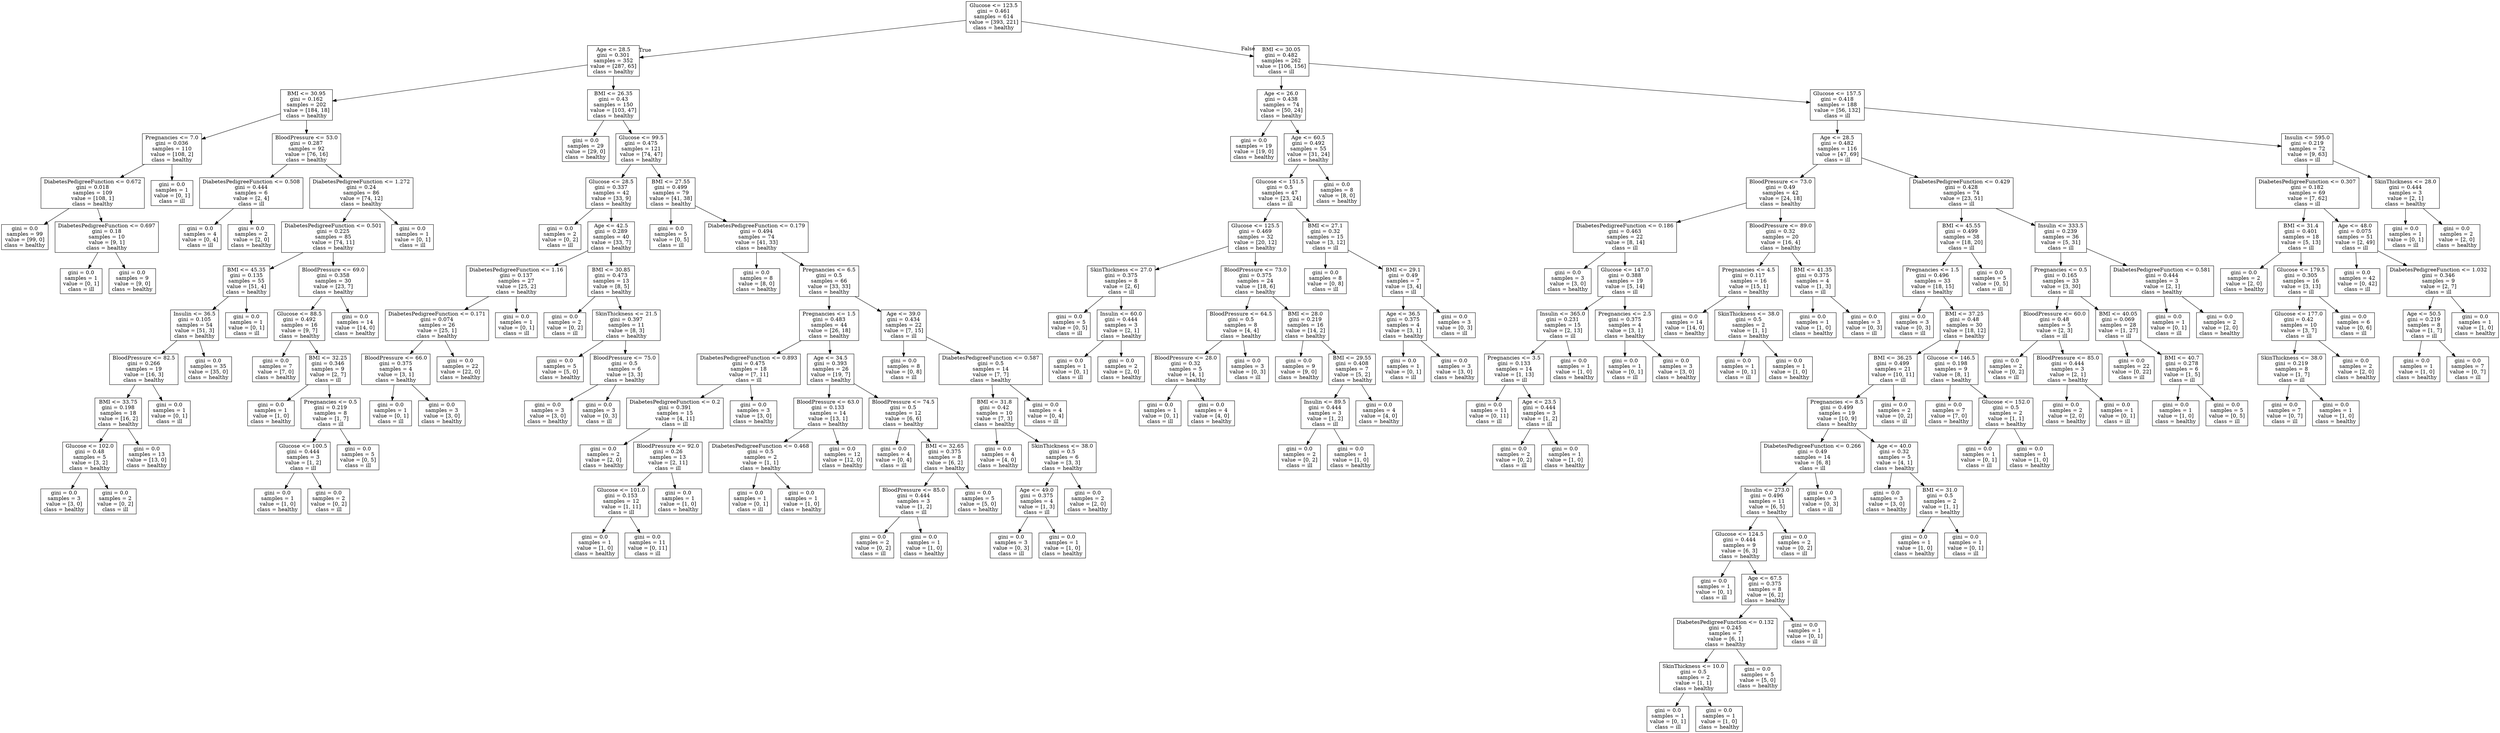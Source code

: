 digraph Tree {
node [shape=box] ;
0 [label="Glucose <= 123.5\ngini = 0.461\nsamples = 614\nvalue = [393, 221]\nclass = healthy"] ;
1 [label="Age <= 28.5\ngini = 0.301\nsamples = 352\nvalue = [287, 65]\nclass = healthy"] ;
0 -> 1 [labeldistance=2.5, labelangle=45, headlabel="True"] ;
2 [label="BMI <= 30.95\ngini = 0.162\nsamples = 202\nvalue = [184, 18]\nclass = healthy"] ;
1 -> 2 ;
3 [label="Pregnancies <= 7.0\ngini = 0.036\nsamples = 110\nvalue = [108, 2]\nclass = healthy"] ;
2 -> 3 ;
4 [label="DiabetesPedigreeFunction <= 0.672\ngini = 0.018\nsamples = 109\nvalue = [108, 1]\nclass = healthy"] ;
3 -> 4 ;
5 [label="gini = 0.0\nsamples = 99\nvalue = [99, 0]\nclass = healthy"] ;
4 -> 5 ;
6 [label="DiabetesPedigreeFunction <= 0.697\ngini = 0.18\nsamples = 10\nvalue = [9, 1]\nclass = healthy"] ;
4 -> 6 ;
7 [label="gini = 0.0\nsamples = 1\nvalue = [0, 1]\nclass = ill"] ;
6 -> 7 ;
8 [label="gini = 0.0\nsamples = 9\nvalue = [9, 0]\nclass = healthy"] ;
6 -> 8 ;
9 [label="gini = 0.0\nsamples = 1\nvalue = [0, 1]\nclass = ill"] ;
3 -> 9 ;
10 [label="BloodPressure <= 53.0\ngini = 0.287\nsamples = 92\nvalue = [76, 16]\nclass = healthy"] ;
2 -> 10 ;
11 [label="DiabetesPedigreeFunction <= 0.508\ngini = 0.444\nsamples = 6\nvalue = [2, 4]\nclass = ill"] ;
10 -> 11 ;
12 [label="gini = 0.0\nsamples = 4\nvalue = [0, 4]\nclass = ill"] ;
11 -> 12 ;
13 [label="gini = 0.0\nsamples = 2\nvalue = [2, 0]\nclass = healthy"] ;
11 -> 13 ;
14 [label="DiabetesPedigreeFunction <= 1.272\ngini = 0.24\nsamples = 86\nvalue = [74, 12]\nclass = healthy"] ;
10 -> 14 ;
15 [label="DiabetesPedigreeFunction <= 0.501\ngini = 0.225\nsamples = 85\nvalue = [74, 11]\nclass = healthy"] ;
14 -> 15 ;
16 [label="BMI <= 45.35\ngini = 0.135\nsamples = 55\nvalue = [51, 4]\nclass = healthy"] ;
15 -> 16 ;
17 [label="Insulin <= 36.5\ngini = 0.105\nsamples = 54\nvalue = [51, 3]\nclass = healthy"] ;
16 -> 17 ;
18 [label="BloodPressure <= 82.5\ngini = 0.266\nsamples = 19\nvalue = [16, 3]\nclass = healthy"] ;
17 -> 18 ;
19 [label="BMI <= 33.75\ngini = 0.198\nsamples = 18\nvalue = [16, 2]\nclass = healthy"] ;
18 -> 19 ;
20 [label="Glucose <= 102.0\ngini = 0.48\nsamples = 5\nvalue = [3, 2]\nclass = healthy"] ;
19 -> 20 ;
21 [label="gini = 0.0\nsamples = 3\nvalue = [3, 0]\nclass = healthy"] ;
20 -> 21 ;
22 [label="gini = 0.0\nsamples = 2\nvalue = [0, 2]\nclass = ill"] ;
20 -> 22 ;
23 [label="gini = 0.0\nsamples = 13\nvalue = [13, 0]\nclass = healthy"] ;
19 -> 23 ;
24 [label="gini = 0.0\nsamples = 1\nvalue = [0, 1]\nclass = ill"] ;
18 -> 24 ;
25 [label="gini = 0.0\nsamples = 35\nvalue = [35, 0]\nclass = healthy"] ;
17 -> 25 ;
26 [label="gini = 0.0\nsamples = 1\nvalue = [0, 1]\nclass = ill"] ;
16 -> 26 ;
27 [label="BloodPressure <= 69.0\ngini = 0.358\nsamples = 30\nvalue = [23, 7]\nclass = healthy"] ;
15 -> 27 ;
28 [label="Glucose <= 88.5\ngini = 0.492\nsamples = 16\nvalue = [9, 7]\nclass = healthy"] ;
27 -> 28 ;
29 [label="gini = 0.0\nsamples = 7\nvalue = [7, 0]\nclass = healthy"] ;
28 -> 29 ;
30 [label="BMI <= 32.25\ngini = 0.346\nsamples = 9\nvalue = [2, 7]\nclass = ill"] ;
28 -> 30 ;
31 [label="gini = 0.0\nsamples = 1\nvalue = [1, 0]\nclass = healthy"] ;
30 -> 31 ;
32 [label="Pregnancies <= 0.5\ngini = 0.219\nsamples = 8\nvalue = [1, 7]\nclass = ill"] ;
30 -> 32 ;
33 [label="Glucose <= 100.5\ngini = 0.444\nsamples = 3\nvalue = [1, 2]\nclass = ill"] ;
32 -> 33 ;
34 [label="gini = 0.0\nsamples = 1\nvalue = [1, 0]\nclass = healthy"] ;
33 -> 34 ;
35 [label="gini = 0.0\nsamples = 2\nvalue = [0, 2]\nclass = ill"] ;
33 -> 35 ;
36 [label="gini = 0.0\nsamples = 5\nvalue = [0, 5]\nclass = ill"] ;
32 -> 36 ;
37 [label="gini = 0.0\nsamples = 14\nvalue = [14, 0]\nclass = healthy"] ;
27 -> 37 ;
38 [label="gini = 0.0\nsamples = 1\nvalue = [0, 1]\nclass = ill"] ;
14 -> 38 ;
39 [label="BMI <= 26.35\ngini = 0.43\nsamples = 150\nvalue = [103, 47]\nclass = healthy"] ;
1 -> 39 ;
40 [label="gini = 0.0\nsamples = 29\nvalue = [29, 0]\nclass = healthy"] ;
39 -> 40 ;
41 [label="Glucose <= 99.5\ngini = 0.475\nsamples = 121\nvalue = [74, 47]\nclass = healthy"] ;
39 -> 41 ;
42 [label="Glucose <= 28.5\ngini = 0.337\nsamples = 42\nvalue = [33, 9]\nclass = healthy"] ;
41 -> 42 ;
43 [label="gini = 0.0\nsamples = 2\nvalue = [0, 2]\nclass = ill"] ;
42 -> 43 ;
44 [label="Age <= 42.5\ngini = 0.289\nsamples = 40\nvalue = [33, 7]\nclass = healthy"] ;
42 -> 44 ;
45 [label="DiabetesPedigreeFunction <= 1.16\ngini = 0.137\nsamples = 27\nvalue = [25, 2]\nclass = healthy"] ;
44 -> 45 ;
46 [label="DiabetesPedigreeFunction <= 0.171\ngini = 0.074\nsamples = 26\nvalue = [25, 1]\nclass = healthy"] ;
45 -> 46 ;
47 [label="BloodPressure <= 66.0\ngini = 0.375\nsamples = 4\nvalue = [3, 1]\nclass = healthy"] ;
46 -> 47 ;
48 [label="gini = 0.0\nsamples = 1\nvalue = [0, 1]\nclass = ill"] ;
47 -> 48 ;
49 [label="gini = 0.0\nsamples = 3\nvalue = [3, 0]\nclass = healthy"] ;
47 -> 49 ;
50 [label="gini = 0.0\nsamples = 22\nvalue = [22, 0]\nclass = healthy"] ;
46 -> 50 ;
51 [label="gini = 0.0\nsamples = 1\nvalue = [0, 1]\nclass = ill"] ;
45 -> 51 ;
52 [label="BMI <= 30.85\ngini = 0.473\nsamples = 13\nvalue = [8, 5]\nclass = healthy"] ;
44 -> 52 ;
53 [label="gini = 0.0\nsamples = 2\nvalue = [0, 2]\nclass = ill"] ;
52 -> 53 ;
54 [label="SkinThickness <= 21.5\ngini = 0.397\nsamples = 11\nvalue = [8, 3]\nclass = healthy"] ;
52 -> 54 ;
55 [label="gini = 0.0\nsamples = 5\nvalue = [5, 0]\nclass = healthy"] ;
54 -> 55 ;
56 [label="BloodPressure <= 75.0\ngini = 0.5\nsamples = 6\nvalue = [3, 3]\nclass = healthy"] ;
54 -> 56 ;
57 [label="gini = 0.0\nsamples = 3\nvalue = [3, 0]\nclass = healthy"] ;
56 -> 57 ;
58 [label="gini = 0.0\nsamples = 3\nvalue = [0, 3]\nclass = ill"] ;
56 -> 58 ;
59 [label="BMI <= 27.55\ngini = 0.499\nsamples = 79\nvalue = [41, 38]\nclass = healthy"] ;
41 -> 59 ;
60 [label="gini = 0.0\nsamples = 5\nvalue = [0, 5]\nclass = ill"] ;
59 -> 60 ;
61 [label="DiabetesPedigreeFunction <= 0.179\ngini = 0.494\nsamples = 74\nvalue = [41, 33]\nclass = healthy"] ;
59 -> 61 ;
62 [label="gini = 0.0\nsamples = 8\nvalue = [8, 0]\nclass = healthy"] ;
61 -> 62 ;
63 [label="Pregnancies <= 6.5\ngini = 0.5\nsamples = 66\nvalue = [33, 33]\nclass = healthy"] ;
61 -> 63 ;
64 [label="Pregnancies <= 1.5\ngini = 0.483\nsamples = 44\nvalue = [26, 18]\nclass = healthy"] ;
63 -> 64 ;
65 [label="DiabetesPedigreeFunction <= 0.893\ngini = 0.475\nsamples = 18\nvalue = [7, 11]\nclass = ill"] ;
64 -> 65 ;
66 [label="DiabetesPedigreeFunction <= 0.2\ngini = 0.391\nsamples = 15\nvalue = [4, 11]\nclass = ill"] ;
65 -> 66 ;
67 [label="gini = 0.0\nsamples = 2\nvalue = [2, 0]\nclass = healthy"] ;
66 -> 67 ;
68 [label="BloodPressure <= 92.0\ngini = 0.26\nsamples = 13\nvalue = [2, 11]\nclass = ill"] ;
66 -> 68 ;
69 [label="Glucose <= 101.0\ngini = 0.153\nsamples = 12\nvalue = [1, 11]\nclass = ill"] ;
68 -> 69 ;
70 [label="gini = 0.0\nsamples = 1\nvalue = [1, 0]\nclass = healthy"] ;
69 -> 70 ;
71 [label="gini = 0.0\nsamples = 11\nvalue = [0, 11]\nclass = ill"] ;
69 -> 71 ;
72 [label="gini = 0.0\nsamples = 1\nvalue = [1, 0]\nclass = healthy"] ;
68 -> 72 ;
73 [label="gini = 0.0\nsamples = 3\nvalue = [3, 0]\nclass = healthy"] ;
65 -> 73 ;
74 [label="Age <= 34.5\ngini = 0.393\nsamples = 26\nvalue = [19, 7]\nclass = healthy"] ;
64 -> 74 ;
75 [label="BloodPressure <= 63.0\ngini = 0.133\nsamples = 14\nvalue = [13, 1]\nclass = healthy"] ;
74 -> 75 ;
76 [label="DiabetesPedigreeFunction <= 0.468\ngini = 0.5\nsamples = 2\nvalue = [1, 1]\nclass = healthy"] ;
75 -> 76 ;
77 [label="gini = 0.0\nsamples = 1\nvalue = [0, 1]\nclass = ill"] ;
76 -> 77 ;
78 [label="gini = 0.0\nsamples = 1\nvalue = [1, 0]\nclass = healthy"] ;
76 -> 78 ;
79 [label="gini = 0.0\nsamples = 12\nvalue = [12, 0]\nclass = healthy"] ;
75 -> 79 ;
80 [label="BloodPressure <= 74.5\ngini = 0.5\nsamples = 12\nvalue = [6, 6]\nclass = healthy"] ;
74 -> 80 ;
81 [label="gini = 0.0\nsamples = 4\nvalue = [0, 4]\nclass = ill"] ;
80 -> 81 ;
82 [label="BMI <= 32.65\ngini = 0.375\nsamples = 8\nvalue = [6, 2]\nclass = healthy"] ;
80 -> 82 ;
83 [label="BloodPressure <= 85.0\ngini = 0.444\nsamples = 3\nvalue = [1, 2]\nclass = ill"] ;
82 -> 83 ;
84 [label="gini = 0.0\nsamples = 2\nvalue = [0, 2]\nclass = ill"] ;
83 -> 84 ;
85 [label="gini = 0.0\nsamples = 1\nvalue = [1, 0]\nclass = healthy"] ;
83 -> 85 ;
86 [label="gini = 0.0\nsamples = 5\nvalue = [5, 0]\nclass = healthy"] ;
82 -> 86 ;
87 [label="Age <= 39.0\ngini = 0.434\nsamples = 22\nvalue = [7, 15]\nclass = ill"] ;
63 -> 87 ;
88 [label="gini = 0.0\nsamples = 8\nvalue = [0, 8]\nclass = ill"] ;
87 -> 88 ;
89 [label="DiabetesPedigreeFunction <= 0.587\ngini = 0.5\nsamples = 14\nvalue = [7, 7]\nclass = healthy"] ;
87 -> 89 ;
90 [label="BMI <= 31.8\ngini = 0.42\nsamples = 10\nvalue = [7, 3]\nclass = healthy"] ;
89 -> 90 ;
91 [label="gini = 0.0\nsamples = 4\nvalue = [4, 0]\nclass = healthy"] ;
90 -> 91 ;
92 [label="SkinThickness <= 38.0\ngini = 0.5\nsamples = 6\nvalue = [3, 3]\nclass = healthy"] ;
90 -> 92 ;
93 [label="Age <= 49.0\ngini = 0.375\nsamples = 4\nvalue = [1, 3]\nclass = ill"] ;
92 -> 93 ;
94 [label="gini = 0.0\nsamples = 3\nvalue = [0, 3]\nclass = ill"] ;
93 -> 94 ;
95 [label="gini = 0.0\nsamples = 1\nvalue = [1, 0]\nclass = healthy"] ;
93 -> 95 ;
96 [label="gini = 0.0\nsamples = 2\nvalue = [2, 0]\nclass = healthy"] ;
92 -> 96 ;
97 [label="gini = 0.0\nsamples = 4\nvalue = [0, 4]\nclass = ill"] ;
89 -> 97 ;
98 [label="BMI <= 30.05\ngini = 0.482\nsamples = 262\nvalue = [106, 156]\nclass = ill"] ;
0 -> 98 [labeldistance=2.5, labelangle=-45, headlabel="False"] ;
99 [label="Age <= 26.0\ngini = 0.438\nsamples = 74\nvalue = [50, 24]\nclass = healthy"] ;
98 -> 99 ;
100 [label="gini = 0.0\nsamples = 19\nvalue = [19, 0]\nclass = healthy"] ;
99 -> 100 ;
101 [label="Age <= 60.5\ngini = 0.492\nsamples = 55\nvalue = [31, 24]\nclass = healthy"] ;
99 -> 101 ;
102 [label="Glucose <= 151.5\ngini = 0.5\nsamples = 47\nvalue = [23, 24]\nclass = ill"] ;
101 -> 102 ;
103 [label="Glucose <= 125.5\ngini = 0.469\nsamples = 32\nvalue = [20, 12]\nclass = healthy"] ;
102 -> 103 ;
104 [label="SkinThickness <= 27.0\ngini = 0.375\nsamples = 8\nvalue = [2, 6]\nclass = ill"] ;
103 -> 104 ;
105 [label="gini = 0.0\nsamples = 5\nvalue = [0, 5]\nclass = ill"] ;
104 -> 105 ;
106 [label="Insulin <= 60.0\ngini = 0.444\nsamples = 3\nvalue = [2, 1]\nclass = healthy"] ;
104 -> 106 ;
107 [label="gini = 0.0\nsamples = 1\nvalue = [0, 1]\nclass = ill"] ;
106 -> 107 ;
108 [label="gini = 0.0\nsamples = 2\nvalue = [2, 0]\nclass = healthy"] ;
106 -> 108 ;
109 [label="BloodPressure <= 73.0\ngini = 0.375\nsamples = 24\nvalue = [18, 6]\nclass = healthy"] ;
103 -> 109 ;
110 [label="BloodPressure <= 64.5\ngini = 0.5\nsamples = 8\nvalue = [4, 4]\nclass = healthy"] ;
109 -> 110 ;
111 [label="BloodPressure <= 28.0\ngini = 0.32\nsamples = 5\nvalue = [4, 1]\nclass = healthy"] ;
110 -> 111 ;
112 [label="gini = 0.0\nsamples = 1\nvalue = [0, 1]\nclass = ill"] ;
111 -> 112 ;
113 [label="gini = 0.0\nsamples = 4\nvalue = [4, 0]\nclass = healthy"] ;
111 -> 113 ;
114 [label="gini = 0.0\nsamples = 3\nvalue = [0, 3]\nclass = ill"] ;
110 -> 114 ;
115 [label="BMI <= 28.0\ngini = 0.219\nsamples = 16\nvalue = [14, 2]\nclass = healthy"] ;
109 -> 115 ;
116 [label="gini = 0.0\nsamples = 9\nvalue = [9, 0]\nclass = healthy"] ;
115 -> 116 ;
117 [label="BMI <= 29.55\ngini = 0.408\nsamples = 7\nvalue = [5, 2]\nclass = healthy"] ;
115 -> 117 ;
118 [label="Insulin <= 89.5\ngini = 0.444\nsamples = 3\nvalue = [1, 2]\nclass = ill"] ;
117 -> 118 ;
119 [label="gini = 0.0\nsamples = 2\nvalue = [0, 2]\nclass = ill"] ;
118 -> 119 ;
120 [label="gini = 0.0\nsamples = 1\nvalue = [1, 0]\nclass = healthy"] ;
118 -> 120 ;
121 [label="gini = 0.0\nsamples = 4\nvalue = [4, 0]\nclass = healthy"] ;
117 -> 121 ;
122 [label="BMI <= 27.1\ngini = 0.32\nsamples = 15\nvalue = [3, 12]\nclass = ill"] ;
102 -> 122 ;
123 [label="gini = 0.0\nsamples = 8\nvalue = [0, 8]\nclass = ill"] ;
122 -> 123 ;
124 [label="BMI <= 29.1\ngini = 0.49\nsamples = 7\nvalue = [3, 4]\nclass = ill"] ;
122 -> 124 ;
125 [label="Age <= 36.5\ngini = 0.375\nsamples = 4\nvalue = [3, 1]\nclass = healthy"] ;
124 -> 125 ;
126 [label="gini = 0.0\nsamples = 1\nvalue = [0, 1]\nclass = ill"] ;
125 -> 126 ;
127 [label="gini = 0.0\nsamples = 3\nvalue = [3, 0]\nclass = healthy"] ;
125 -> 127 ;
128 [label="gini = 0.0\nsamples = 3\nvalue = [0, 3]\nclass = ill"] ;
124 -> 128 ;
129 [label="gini = 0.0\nsamples = 8\nvalue = [8, 0]\nclass = healthy"] ;
101 -> 129 ;
130 [label="Glucose <= 157.5\ngini = 0.418\nsamples = 188\nvalue = [56, 132]\nclass = ill"] ;
98 -> 130 ;
131 [label="Age <= 28.5\ngini = 0.482\nsamples = 116\nvalue = [47, 69]\nclass = ill"] ;
130 -> 131 ;
132 [label="BloodPressure <= 73.0\ngini = 0.49\nsamples = 42\nvalue = [24, 18]\nclass = healthy"] ;
131 -> 132 ;
133 [label="DiabetesPedigreeFunction <= 0.186\ngini = 0.463\nsamples = 22\nvalue = [8, 14]\nclass = ill"] ;
132 -> 133 ;
134 [label="gini = 0.0\nsamples = 3\nvalue = [3, 0]\nclass = healthy"] ;
133 -> 134 ;
135 [label="Glucose <= 147.0\ngini = 0.388\nsamples = 19\nvalue = [5, 14]\nclass = ill"] ;
133 -> 135 ;
136 [label="Insulin <= 365.0\ngini = 0.231\nsamples = 15\nvalue = [2, 13]\nclass = ill"] ;
135 -> 136 ;
137 [label="Pregnancies <= 3.5\ngini = 0.133\nsamples = 14\nvalue = [1, 13]\nclass = ill"] ;
136 -> 137 ;
138 [label="gini = 0.0\nsamples = 11\nvalue = [0, 11]\nclass = ill"] ;
137 -> 138 ;
139 [label="Age <= 23.5\ngini = 0.444\nsamples = 3\nvalue = [1, 2]\nclass = ill"] ;
137 -> 139 ;
140 [label="gini = 0.0\nsamples = 2\nvalue = [0, 2]\nclass = ill"] ;
139 -> 140 ;
141 [label="gini = 0.0\nsamples = 1\nvalue = [1, 0]\nclass = healthy"] ;
139 -> 141 ;
142 [label="gini = 0.0\nsamples = 1\nvalue = [1, 0]\nclass = healthy"] ;
136 -> 142 ;
143 [label="Pregnancies <= 2.5\ngini = 0.375\nsamples = 4\nvalue = [3, 1]\nclass = healthy"] ;
135 -> 143 ;
144 [label="gini = 0.0\nsamples = 1\nvalue = [0, 1]\nclass = ill"] ;
143 -> 144 ;
145 [label="gini = 0.0\nsamples = 3\nvalue = [3, 0]\nclass = healthy"] ;
143 -> 145 ;
146 [label="BloodPressure <= 89.0\ngini = 0.32\nsamples = 20\nvalue = [16, 4]\nclass = healthy"] ;
132 -> 146 ;
147 [label="Pregnancies <= 4.5\ngini = 0.117\nsamples = 16\nvalue = [15, 1]\nclass = healthy"] ;
146 -> 147 ;
148 [label="gini = 0.0\nsamples = 14\nvalue = [14, 0]\nclass = healthy"] ;
147 -> 148 ;
149 [label="SkinThickness <= 38.0\ngini = 0.5\nsamples = 2\nvalue = [1, 1]\nclass = healthy"] ;
147 -> 149 ;
150 [label="gini = 0.0\nsamples = 1\nvalue = [0, 1]\nclass = ill"] ;
149 -> 150 ;
151 [label="gini = 0.0\nsamples = 1\nvalue = [1, 0]\nclass = healthy"] ;
149 -> 151 ;
152 [label="BMI <= 41.35\ngini = 0.375\nsamples = 4\nvalue = [1, 3]\nclass = ill"] ;
146 -> 152 ;
153 [label="gini = 0.0\nsamples = 1\nvalue = [1, 0]\nclass = healthy"] ;
152 -> 153 ;
154 [label="gini = 0.0\nsamples = 3\nvalue = [0, 3]\nclass = ill"] ;
152 -> 154 ;
155 [label="DiabetesPedigreeFunction <= 0.429\ngini = 0.428\nsamples = 74\nvalue = [23, 51]\nclass = ill"] ;
131 -> 155 ;
156 [label="BMI <= 45.55\ngini = 0.499\nsamples = 38\nvalue = [18, 20]\nclass = ill"] ;
155 -> 156 ;
157 [label="Pregnancies <= 1.5\ngini = 0.496\nsamples = 33\nvalue = [18, 15]\nclass = healthy"] ;
156 -> 157 ;
158 [label="gini = 0.0\nsamples = 3\nvalue = [0, 3]\nclass = ill"] ;
157 -> 158 ;
159 [label="BMI <= 37.25\ngini = 0.48\nsamples = 30\nvalue = [18, 12]\nclass = healthy"] ;
157 -> 159 ;
160 [label="BMI <= 36.25\ngini = 0.499\nsamples = 21\nvalue = [10, 11]\nclass = ill"] ;
159 -> 160 ;
161 [label="Pregnancies <= 8.5\ngini = 0.499\nsamples = 19\nvalue = [10, 9]\nclass = healthy"] ;
160 -> 161 ;
162 [label="DiabetesPedigreeFunction <= 0.266\ngini = 0.49\nsamples = 14\nvalue = [6, 8]\nclass = ill"] ;
161 -> 162 ;
163 [label="Insulin <= 273.0\ngini = 0.496\nsamples = 11\nvalue = [6, 5]\nclass = healthy"] ;
162 -> 163 ;
164 [label="Glucose <= 124.5\ngini = 0.444\nsamples = 9\nvalue = [6, 3]\nclass = healthy"] ;
163 -> 164 ;
165 [label="gini = 0.0\nsamples = 1\nvalue = [0, 1]\nclass = ill"] ;
164 -> 165 ;
166 [label="Age <= 67.5\ngini = 0.375\nsamples = 8\nvalue = [6, 2]\nclass = healthy"] ;
164 -> 166 ;
167 [label="DiabetesPedigreeFunction <= 0.132\ngini = 0.245\nsamples = 7\nvalue = [6, 1]\nclass = healthy"] ;
166 -> 167 ;
168 [label="SkinThickness <= 10.0\ngini = 0.5\nsamples = 2\nvalue = [1, 1]\nclass = healthy"] ;
167 -> 168 ;
169 [label="gini = 0.0\nsamples = 1\nvalue = [0, 1]\nclass = ill"] ;
168 -> 169 ;
170 [label="gini = 0.0\nsamples = 1\nvalue = [1, 0]\nclass = healthy"] ;
168 -> 170 ;
171 [label="gini = 0.0\nsamples = 5\nvalue = [5, 0]\nclass = healthy"] ;
167 -> 171 ;
172 [label="gini = 0.0\nsamples = 1\nvalue = [0, 1]\nclass = ill"] ;
166 -> 172 ;
173 [label="gini = 0.0\nsamples = 2\nvalue = [0, 2]\nclass = ill"] ;
163 -> 173 ;
174 [label="gini = 0.0\nsamples = 3\nvalue = [0, 3]\nclass = ill"] ;
162 -> 174 ;
175 [label="Age <= 40.0\ngini = 0.32\nsamples = 5\nvalue = [4, 1]\nclass = healthy"] ;
161 -> 175 ;
176 [label="gini = 0.0\nsamples = 3\nvalue = [3, 0]\nclass = healthy"] ;
175 -> 176 ;
177 [label="BMI <= 31.0\ngini = 0.5\nsamples = 2\nvalue = [1, 1]\nclass = healthy"] ;
175 -> 177 ;
178 [label="gini = 0.0\nsamples = 1\nvalue = [1, 0]\nclass = healthy"] ;
177 -> 178 ;
179 [label="gini = 0.0\nsamples = 1\nvalue = [0, 1]\nclass = ill"] ;
177 -> 179 ;
180 [label="gini = 0.0\nsamples = 2\nvalue = [0, 2]\nclass = ill"] ;
160 -> 180 ;
181 [label="Glucose <= 146.5\ngini = 0.198\nsamples = 9\nvalue = [8, 1]\nclass = healthy"] ;
159 -> 181 ;
182 [label="gini = 0.0\nsamples = 7\nvalue = [7, 0]\nclass = healthy"] ;
181 -> 182 ;
183 [label="Glucose <= 152.0\ngini = 0.5\nsamples = 2\nvalue = [1, 1]\nclass = healthy"] ;
181 -> 183 ;
184 [label="gini = 0.0\nsamples = 1\nvalue = [0, 1]\nclass = ill"] ;
183 -> 184 ;
185 [label="gini = 0.0\nsamples = 1\nvalue = [1, 0]\nclass = healthy"] ;
183 -> 185 ;
186 [label="gini = 0.0\nsamples = 5\nvalue = [0, 5]\nclass = ill"] ;
156 -> 186 ;
187 [label="Insulin <= 333.5\ngini = 0.239\nsamples = 36\nvalue = [5, 31]\nclass = ill"] ;
155 -> 187 ;
188 [label="Pregnancies <= 0.5\ngini = 0.165\nsamples = 33\nvalue = [3, 30]\nclass = ill"] ;
187 -> 188 ;
189 [label="BloodPressure <= 60.0\ngini = 0.48\nsamples = 5\nvalue = [2, 3]\nclass = ill"] ;
188 -> 189 ;
190 [label="gini = 0.0\nsamples = 2\nvalue = [0, 2]\nclass = ill"] ;
189 -> 190 ;
191 [label="BloodPressure <= 85.0\ngini = 0.444\nsamples = 3\nvalue = [2, 1]\nclass = healthy"] ;
189 -> 191 ;
192 [label="gini = 0.0\nsamples = 2\nvalue = [2, 0]\nclass = healthy"] ;
191 -> 192 ;
193 [label="gini = 0.0\nsamples = 1\nvalue = [0, 1]\nclass = ill"] ;
191 -> 193 ;
194 [label="BMI <= 40.05\ngini = 0.069\nsamples = 28\nvalue = [1, 27]\nclass = ill"] ;
188 -> 194 ;
195 [label="gini = 0.0\nsamples = 22\nvalue = [0, 22]\nclass = ill"] ;
194 -> 195 ;
196 [label="BMI <= 40.7\ngini = 0.278\nsamples = 6\nvalue = [1, 5]\nclass = ill"] ;
194 -> 196 ;
197 [label="gini = 0.0\nsamples = 1\nvalue = [1, 0]\nclass = healthy"] ;
196 -> 197 ;
198 [label="gini = 0.0\nsamples = 5\nvalue = [0, 5]\nclass = ill"] ;
196 -> 198 ;
199 [label="DiabetesPedigreeFunction <= 0.581\ngini = 0.444\nsamples = 3\nvalue = [2, 1]\nclass = healthy"] ;
187 -> 199 ;
200 [label="gini = 0.0\nsamples = 1\nvalue = [0, 1]\nclass = ill"] ;
199 -> 200 ;
201 [label="gini = 0.0\nsamples = 2\nvalue = [2, 0]\nclass = healthy"] ;
199 -> 201 ;
202 [label="Insulin <= 595.0\ngini = 0.219\nsamples = 72\nvalue = [9, 63]\nclass = ill"] ;
130 -> 202 ;
203 [label="DiabetesPedigreeFunction <= 0.307\ngini = 0.182\nsamples = 69\nvalue = [7, 62]\nclass = ill"] ;
202 -> 203 ;
204 [label="BMI <= 31.4\ngini = 0.401\nsamples = 18\nvalue = [5, 13]\nclass = ill"] ;
203 -> 204 ;
205 [label="gini = 0.0\nsamples = 2\nvalue = [2, 0]\nclass = healthy"] ;
204 -> 205 ;
206 [label="Glucose <= 179.5\ngini = 0.305\nsamples = 16\nvalue = [3, 13]\nclass = ill"] ;
204 -> 206 ;
207 [label="Glucose <= 177.0\ngini = 0.42\nsamples = 10\nvalue = [3, 7]\nclass = ill"] ;
206 -> 207 ;
208 [label="SkinThickness <= 38.0\ngini = 0.219\nsamples = 8\nvalue = [1, 7]\nclass = ill"] ;
207 -> 208 ;
209 [label="gini = 0.0\nsamples = 7\nvalue = [0, 7]\nclass = ill"] ;
208 -> 209 ;
210 [label="gini = 0.0\nsamples = 1\nvalue = [1, 0]\nclass = healthy"] ;
208 -> 210 ;
211 [label="gini = 0.0\nsamples = 2\nvalue = [2, 0]\nclass = healthy"] ;
207 -> 211 ;
212 [label="gini = 0.0\nsamples = 6\nvalue = [0, 6]\nclass = ill"] ;
206 -> 212 ;
213 [label="Age <= 48.0\ngini = 0.075\nsamples = 51\nvalue = [2, 49]\nclass = ill"] ;
203 -> 213 ;
214 [label="gini = 0.0\nsamples = 42\nvalue = [0, 42]\nclass = ill"] ;
213 -> 214 ;
215 [label="DiabetesPedigreeFunction <= 1.032\ngini = 0.346\nsamples = 9\nvalue = [2, 7]\nclass = ill"] ;
213 -> 215 ;
216 [label="Age <= 50.5\ngini = 0.219\nsamples = 8\nvalue = [1, 7]\nclass = ill"] ;
215 -> 216 ;
217 [label="gini = 0.0\nsamples = 1\nvalue = [1, 0]\nclass = healthy"] ;
216 -> 217 ;
218 [label="gini = 0.0\nsamples = 7\nvalue = [0, 7]\nclass = ill"] ;
216 -> 218 ;
219 [label="gini = 0.0\nsamples = 1\nvalue = [1, 0]\nclass = healthy"] ;
215 -> 219 ;
220 [label="SkinThickness <= 28.0\ngini = 0.444\nsamples = 3\nvalue = [2, 1]\nclass = healthy"] ;
202 -> 220 ;
221 [label="gini = 0.0\nsamples = 1\nvalue = [0, 1]\nclass = ill"] ;
220 -> 221 ;
222 [label="gini = 0.0\nsamples = 2\nvalue = [2, 0]\nclass = healthy"] ;
220 -> 222 ;
}